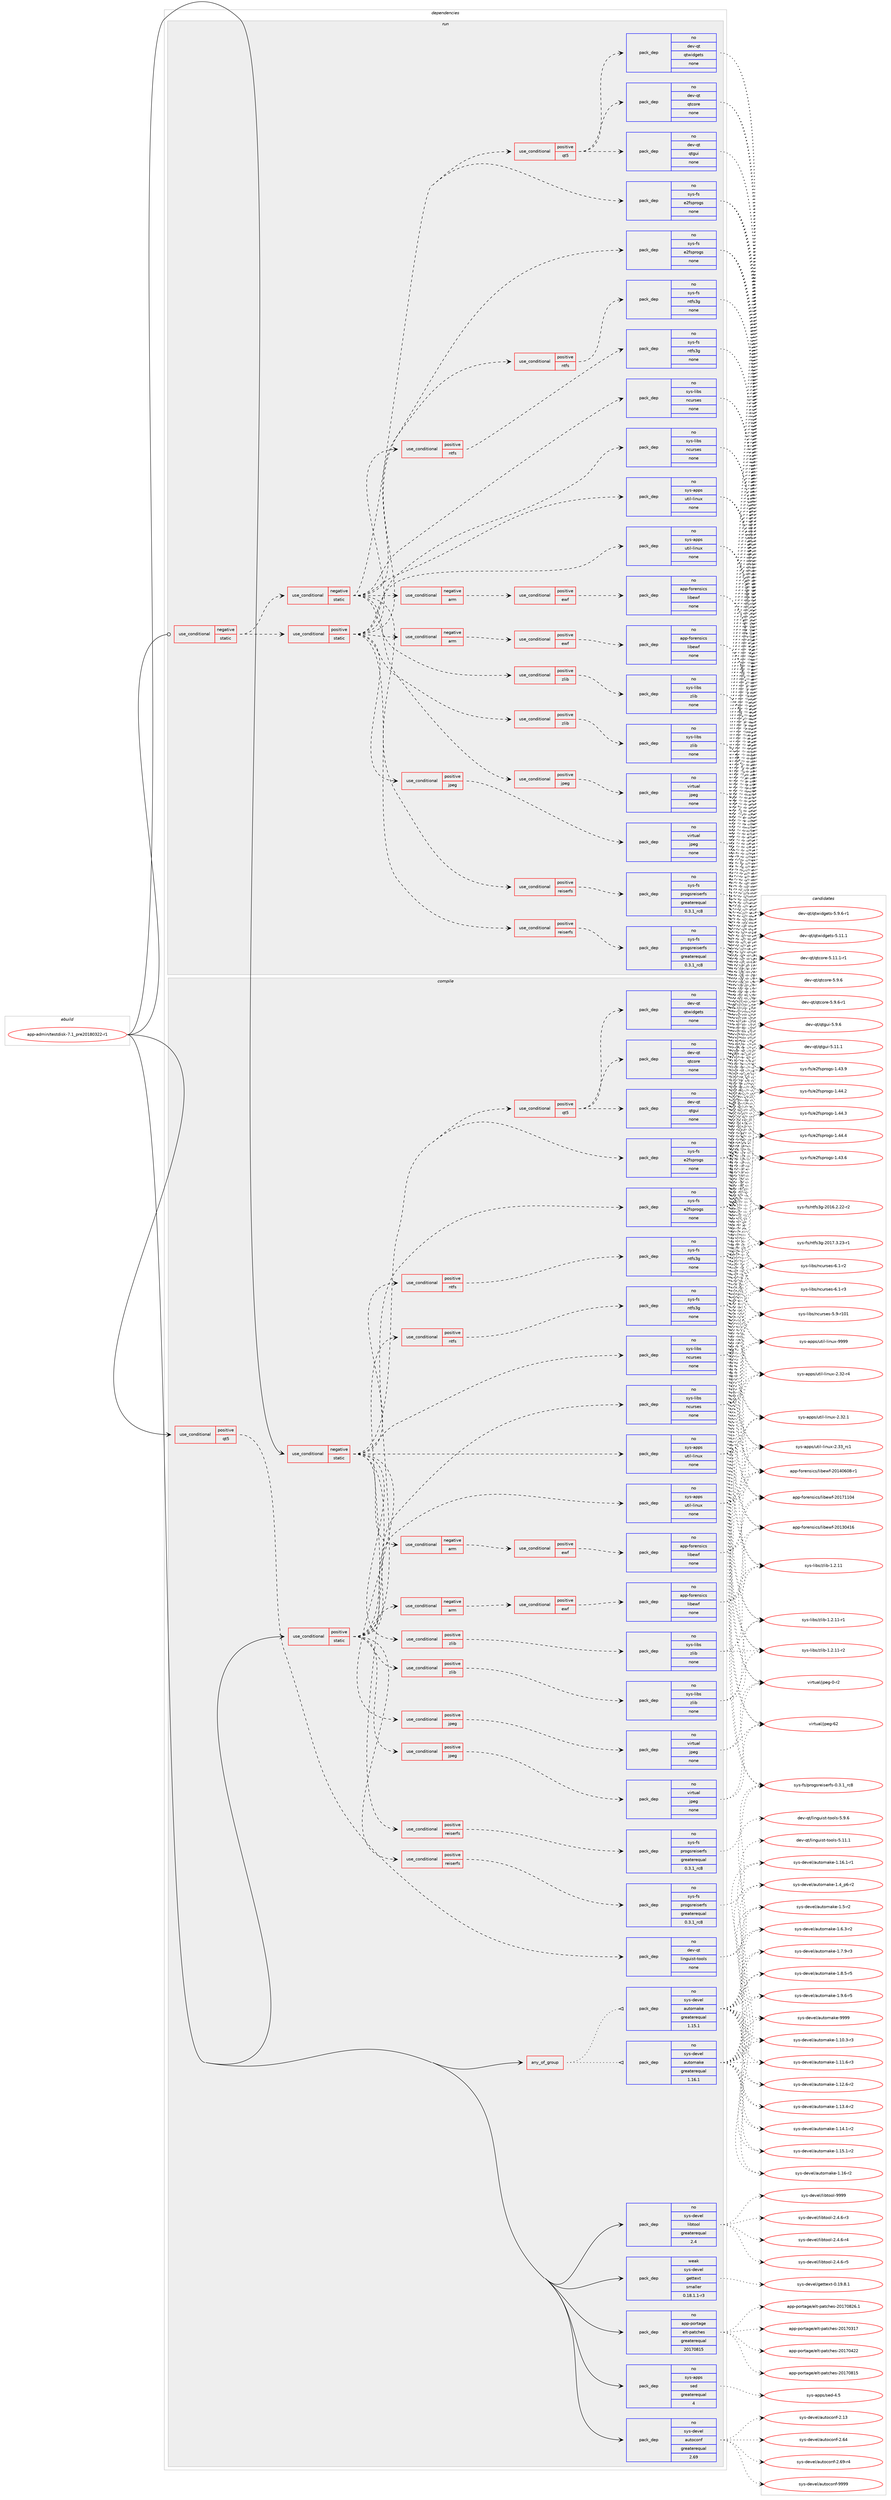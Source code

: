 digraph prolog {

# *************
# Graph options
# *************

newrank=true;
concentrate=true;
compound=true;
graph [rankdir=LR,fontname=Helvetica,fontsize=10,ranksep=1.5];#, ranksep=2.5, nodesep=0.2];
edge  [arrowhead=vee];
node  [fontname=Helvetica,fontsize=10];

# **********
# The ebuild
# **********

subgraph cluster_leftcol {
color=gray;
rank=same;
label=<<i>ebuild</i>>;
id [label="app-admin/testdisk-7.1_pre20180322-r1", color=red, width=4, href="../app-admin/testdisk-7.1_pre20180322-r1.svg"];
}

# ****************
# The dependencies
# ****************

subgraph cluster_midcol {
color=gray;
label=<<i>dependencies</i>>;
subgraph cluster_compile {
fillcolor="#eeeeee";
style=filled;
label=<<i>compile</i>>;
subgraph any106 {
dependency6354 [label=<<TABLE BORDER="0" CELLBORDER="1" CELLSPACING="0" CELLPADDING="4"><TR><TD CELLPADDING="10">any_of_group</TD></TR></TABLE>>, shape=none, color=red];subgraph pack4643 {
dependency6355 [label=<<TABLE BORDER="0" CELLBORDER="1" CELLSPACING="0" CELLPADDING="4" WIDTH="220"><TR><TD ROWSPAN="6" CELLPADDING="30">pack_dep</TD></TR><TR><TD WIDTH="110">no</TD></TR><TR><TD>sys-devel</TD></TR><TR><TD>automake</TD></TR><TR><TD>greaterequal</TD></TR><TR><TD>1.16.1</TD></TR></TABLE>>, shape=none, color=blue];
}
dependency6354:e -> dependency6355:w [weight=20,style="dotted",arrowhead="oinv"];
subgraph pack4644 {
dependency6356 [label=<<TABLE BORDER="0" CELLBORDER="1" CELLSPACING="0" CELLPADDING="4" WIDTH="220"><TR><TD ROWSPAN="6" CELLPADDING="30">pack_dep</TD></TR><TR><TD WIDTH="110">no</TD></TR><TR><TD>sys-devel</TD></TR><TR><TD>automake</TD></TR><TR><TD>greaterequal</TD></TR><TR><TD>1.15.1</TD></TR></TABLE>>, shape=none, color=blue];
}
dependency6354:e -> dependency6356:w [weight=20,style="dotted",arrowhead="oinv"];
}
id:e -> dependency6354:w [weight=20,style="solid",arrowhead="vee"];
subgraph cond1599 {
dependency6357 [label=<<TABLE BORDER="0" CELLBORDER="1" CELLSPACING="0" CELLPADDING="4"><TR><TD ROWSPAN="3" CELLPADDING="10">use_conditional</TD></TR><TR><TD>negative</TD></TR><TR><TD>static</TD></TR></TABLE>>, shape=none, color=red];
subgraph pack4645 {
dependency6358 [label=<<TABLE BORDER="0" CELLBORDER="1" CELLSPACING="0" CELLPADDING="4" WIDTH="220"><TR><TD ROWSPAN="6" CELLPADDING="30">pack_dep</TD></TR><TR><TD WIDTH="110">no</TD></TR><TR><TD>sys-apps</TD></TR><TR><TD>util-linux</TD></TR><TR><TD>none</TD></TR><TR><TD></TD></TR></TABLE>>, shape=none, color=blue];
}
dependency6357:e -> dependency6358:w [weight=20,style="dashed",arrowhead="vee"];
subgraph pack4646 {
dependency6359 [label=<<TABLE BORDER="0" CELLBORDER="1" CELLSPACING="0" CELLPADDING="4" WIDTH="220"><TR><TD ROWSPAN="6" CELLPADDING="30">pack_dep</TD></TR><TR><TD WIDTH="110">no</TD></TR><TR><TD>sys-fs</TD></TR><TR><TD>e2fsprogs</TD></TR><TR><TD>none</TD></TR><TR><TD></TD></TR></TABLE>>, shape=none, color=blue];
}
dependency6357:e -> dependency6359:w [weight=20,style="dashed",arrowhead="vee"];
subgraph pack4647 {
dependency6360 [label=<<TABLE BORDER="0" CELLBORDER="1" CELLSPACING="0" CELLPADDING="4" WIDTH="220"><TR><TD ROWSPAN="6" CELLPADDING="30">pack_dep</TD></TR><TR><TD WIDTH="110">no</TD></TR><TR><TD>sys-libs</TD></TR><TR><TD>ncurses</TD></TR><TR><TD>none</TD></TR><TR><TD></TD></TR></TABLE>>, shape=none, color=blue];
}
dependency6357:e -> dependency6360:w [weight=20,style="dashed",arrowhead="vee"];
subgraph cond1600 {
dependency6361 [label=<<TABLE BORDER="0" CELLBORDER="1" CELLSPACING="0" CELLPADDING="4"><TR><TD ROWSPAN="3" CELLPADDING="10">use_conditional</TD></TR><TR><TD>positive</TD></TR><TR><TD>jpeg</TD></TR></TABLE>>, shape=none, color=red];
subgraph pack4648 {
dependency6362 [label=<<TABLE BORDER="0" CELLBORDER="1" CELLSPACING="0" CELLPADDING="4" WIDTH="220"><TR><TD ROWSPAN="6" CELLPADDING="30">pack_dep</TD></TR><TR><TD WIDTH="110">no</TD></TR><TR><TD>virtual</TD></TR><TR><TD>jpeg</TD></TR><TR><TD>none</TD></TR><TR><TD></TD></TR></TABLE>>, shape=none, color=blue];
}
dependency6361:e -> dependency6362:w [weight=20,style="dashed",arrowhead="vee"];
}
dependency6357:e -> dependency6361:w [weight=20,style="dashed",arrowhead="vee"];
subgraph cond1601 {
dependency6363 [label=<<TABLE BORDER="0" CELLBORDER="1" CELLSPACING="0" CELLPADDING="4"><TR><TD ROWSPAN="3" CELLPADDING="10">use_conditional</TD></TR><TR><TD>positive</TD></TR><TR><TD>ntfs</TD></TR></TABLE>>, shape=none, color=red];
subgraph pack4649 {
dependency6364 [label=<<TABLE BORDER="0" CELLBORDER="1" CELLSPACING="0" CELLPADDING="4" WIDTH="220"><TR><TD ROWSPAN="6" CELLPADDING="30">pack_dep</TD></TR><TR><TD WIDTH="110">no</TD></TR><TR><TD>sys-fs</TD></TR><TR><TD>ntfs3g</TD></TR><TR><TD>none</TD></TR><TR><TD></TD></TR></TABLE>>, shape=none, color=blue];
}
dependency6363:e -> dependency6364:w [weight=20,style="dashed",arrowhead="vee"];
}
dependency6357:e -> dependency6363:w [weight=20,style="dashed",arrowhead="vee"];
subgraph cond1602 {
dependency6365 [label=<<TABLE BORDER="0" CELLBORDER="1" CELLSPACING="0" CELLPADDING="4"><TR><TD ROWSPAN="3" CELLPADDING="10">use_conditional</TD></TR><TR><TD>positive</TD></TR><TR><TD>qt5</TD></TR></TABLE>>, shape=none, color=red];
subgraph pack4650 {
dependency6366 [label=<<TABLE BORDER="0" CELLBORDER="1" CELLSPACING="0" CELLPADDING="4" WIDTH="220"><TR><TD ROWSPAN="6" CELLPADDING="30">pack_dep</TD></TR><TR><TD WIDTH="110">no</TD></TR><TR><TD>dev-qt</TD></TR><TR><TD>qtcore</TD></TR><TR><TD>none</TD></TR><TR><TD></TD></TR></TABLE>>, shape=none, color=blue];
}
dependency6365:e -> dependency6366:w [weight=20,style="dashed",arrowhead="vee"];
subgraph pack4651 {
dependency6367 [label=<<TABLE BORDER="0" CELLBORDER="1" CELLSPACING="0" CELLPADDING="4" WIDTH="220"><TR><TD ROWSPAN="6" CELLPADDING="30">pack_dep</TD></TR><TR><TD WIDTH="110">no</TD></TR><TR><TD>dev-qt</TD></TR><TR><TD>qtgui</TD></TR><TR><TD>none</TD></TR><TR><TD></TD></TR></TABLE>>, shape=none, color=blue];
}
dependency6365:e -> dependency6367:w [weight=20,style="dashed",arrowhead="vee"];
subgraph pack4652 {
dependency6368 [label=<<TABLE BORDER="0" CELLBORDER="1" CELLSPACING="0" CELLPADDING="4" WIDTH="220"><TR><TD ROWSPAN="6" CELLPADDING="30">pack_dep</TD></TR><TR><TD WIDTH="110">no</TD></TR><TR><TD>dev-qt</TD></TR><TR><TD>qtwidgets</TD></TR><TR><TD>none</TD></TR><TR><TD></TD></TR></TABLE>>, shape=none, color=blue];
}
dependency6365:e -> dependency6368:w [weight=20,style="dashed",arrowhead="vee"];
}
dependency6357:e -> dependency6365:w [weight=20,style="dashed",arrowhead="vee"];
subgraph cond1603 {
dependency6369 [label=<<TABLE BORDER="0" CELLBORDER="1" CELLSPACING="0" CELLPADDING="4"><TR><TD ROWSPAN="3" CELLPADDING="10">use_conditional</TD></TR><TR><TD>positive</TD></TR><TR><TD>reiserfs</TD></TR></TABLE>>, shape=none, color=red];
subgraph pack4653 {
dependency6370 [label=<<TABLE BORDER="0" CELLBORDER="1" CELLSPACING="0" CELLPADDING="4" WIDTH="220"><TR><TD ROWSPAN="6" CELLPADDING="30">pack_dep</TD></TR><TR><TD WIDTH="110">no</TD></TR><TR><TD>sys-fs</TD></TR><TR><TD>progsreiserfs</TD></TR><TR><TD>greaterequal</TD></TR><TR><TD>0.3.1_rc8</TD></TR></TABLE>>, shape=none, color=blue];
}
dependency6369:e -> dependency6370:w [weight=20,style="dashed",arrowhead="vee"];
}
dependency6357:e -> dependency6369:w [weight=20,style="dashed",arrowhead="vee"];
subgraph cond1604 {
dependency6371 [label=<<TABLE BORDER="0" CELLBORDER="1" CELLSPACING="0" CELLPADDING="4"><TR><TD ROWSPAN="3" CELLPADDING="10">use_conditional</TD></TR><TR><TD>positive</TD></TR><TR><TD>zlib</TD></TR></TABLE>>, shape=none, color=red];
subgraph pack4654 {
dependency6372 [label=<<TABLE BORDER="0" CELLBORDER="1" CELLSPACING="0" CELLPADDING="4" WIDTH="220"><TR><TD ROWSPAN="6" CELLPADDING="30">pack_dep</TD></TR><TR><TD WIDTH="110">no</TD></TR><TR><TD>sys-libs</TD></TR><TR><TD>zlib</TD></TR><TR><TD>none</TD></TR><TR><TD></TD></TR></TABLE>>, shape=none, color=blue];
}
dependency6371:e -> dependency6372:w [weight=20,style="dashed",arrowhead="vee"];
}
dependency6357:e -> dependency6371:w [weight=20,style="dashed",arrowhead="vee"];
subgraph cond1605 {
dependency6373 [label=<<TABLE BORDER="0" CELLBORDER="1" CELLSPACING="0" CELLPADDING="4"><TR><TD ROWSPAN="3" CELLPADDING="10">use_conditional</TD></TR><TR><TD>negative</TD></TR><TR><TD>arm</TD></TR></TABLE>>, shape=none, color=red];
subgraph cond1606 {
dependency6374 [label=<<TABLE BORDER="0" CELLBORDER="1" CELLSPACING="0" CELLPADDING="4"><TR><TD ROWSPAN="3" CELLPADDING="10">use_conditional</TD></TR><TR><TD>positive</TD></TR><TR><TD>ewf</TD></TR></TABLE>>, shape=none, color=red];
subgraph pack4655 {
dependency6375 [label=<<TABLE BORDER="0" CELLBORDER="1" CELLSPACING="0" CELLPADDING="4" WIDTH="220"><TR><TD ROWSPAN="6" CELLPADDING="30">pack_dep</TD></TR><TR><TD WIDTH="110">no</TD></TR><TR><TD>app-forensics</TD></TR><TR><TD>libewf</TD></TR><TR><TD>none</TD></TR><TR><TD></TD></TR></TABLE>>, shape=none, color=blue];
}
dependency6374:e -> dependency6375:w [weight=20,style="dashed",arrowhead="vee"];
}
dependency6373:e -> dependency6374:w [weight=20,style="dashed",arrowhead="vee"];
}
dependency6357:e -> dependency6373:w [weight=20,style="dashed",arrowhead="vee"];
}
id:e -> dependency6357:w [weight=20,style="solid",arrowhead="vee"];
subgraph cond1607 {
dependency6376 [label=<<TABLE BORDER="0" CELLBORDER="1" CELLSPACING="0" CELLPADDING="4"><TR><TD ROWSPAN="3" CELLPADDING="10">use_conditional</TD></TR><TR><TD>positive</TD></TR><TR><TD>qt5</TD></TR></TABLE>>, shape=none, color=red];
subgraph pack4656 {
dependency6377 [label=<<TABLE BORDER="0" CELLBORDER="1" CELLSPACING="0" CELLPADDING="4" WIDTH="220"><TR><TD ROWSPAN="6" CELLPADDING="30">pack_dep</TD></TR><TR><TD WIDTH="110">no</TD></TR><TR><TD>dev-qt</TD></TR><TR><TD>linguist-tools</TD></TR><TR><TD>none</TD></TR><TR><TD></TD></TR></TABLE>>, shape=none, color=blue];
}
dependency6376:e -> dependency6377:w [weight=20,style="dashed",arrowhead="vee"];
}
id:e -> dependency6376:w [weight=20,style="solid",arrowhead="vee"];
subgraph cond1608 {
dependency6378 [label=<<TABLE BORDER="0" CELLBORDER="1" CELLSPACING="0" CELLPADDING="4"><TR><TD ROWSPAN="3" CELLPADDING="10">use_conditional</TD></TR><TR><TD>positive</TD></TR><TR><TD>static</TD></TR></TABLE>>, shape=none, color=red];
subgraph pack4657 {
dependency6379 [label=<<TABLE BORDER="0" CELLBORDER="1" CELLSPACING="0" CELLPADDING="4" WIDTH="220"><TR><TD ROWSPAN="6" CELLPADDING="30">pack_dep</TD></TR><TR><TD WIDTH="110">no</TD></TR><TR><TD>sys-apps</TD></TR><TR><TD>util-linux</TD></TR><TR><TD>none</TD></TR><TR><TD></TD></TR></TABLE>>, shape=none, color=blue];
}
dependency6378:e -> dependency6379:w [weight=20,style="dashed",arrowhead="vee"];
subgraph pack4658 {
dependency6380 [label=<<TABLE BORDER="0" CELLBORDER="1" CELLSPACING="0" CELLPADDING="4" WIDTH="220"><TR><TD ROWSPAN="6" CELLPADDING="30">pack_dep</TD></TR><TR><TD WIDTH="110">no</TD></TR><TR><TD>sys-fs</TD></TR><TR><TD>e2fsprogs</TD></TR><TR><TD>none</TD></TR><TR><TD></TD></TR></TABLE>>, shape=none, color=blue];
}
dependency6378:e -> dependency6380:w [weight=20,style="dashed",arrowhead="vee"];
subgraph pack4659 {
dependency6381 [label=<<TABLE BORDER="0" CELLBORDER="1" CELLSPACING="0" CELLPADDING="4" WIDTH="220"><TR><TD ROWSPAN="6" CELLPADDING="30">pack_dep</TD></TR><TR><TD WIDTH="110">no</TD></TR><TR><TD>sys-libs</TD></TR><TR><TD>ncurses</TD></TR><TR><TD>none</TD></TR><TR><TD></TD></TR></TABLE>>, shape=none, color=blue];
}
dependency6378:e -> dependency6381:w [weight=20,style="dashed",arrowhead="vee"];
subgraph cond1609 {
dependency6382 [label=<<TABLE BORDER="0" CELLBORDER="1" CELLSPACING="0" CELLPADDING="4"><TR><TD ROWSPAN="3" CELLPADDING="10">use_conditional</TD></TR><TR><TD>positive</TD></TR><TR><TD>jpeg</TD></TR></TABLE>>, shape=none, color=red];
subgraph pack4660 {
dependency6383 [label=<<TABLE BORDER="0" CELLBORDER="1" CELLSPACING="0" CELLPADDING="4" WIDTH="220"><TR><TD ROWSPAN="6" CELLPADDING="30">pack_dep</TD></TR><TR><TD WIDTH="110">no</TD></TR><TR><TD>virtual</TD></TR><TR><TD>jpeg</TD></TR><TR><TD>none</TD></TR><TR><TD></TD></TR></TABLE>>, shape=none, color=blue];
}
dependency6382:e -> dependency6383:w [weight=20,style="dashed",arrowhead="vee"];
}
dependency6378:e -> dependency6382:w [weight=20,style="dashed",arrowhead="vee"];
subgraph cond1610 {
dependency6384 [label=<<TABLE BORDER="0" CELLBORDER="1" CELLSPACING="0" CELLPADDING="4"><TR><TD ROWSPAN="3" CELLPADDING="10">use_conditional</TD></TR><TR><TD>positive</TD></TR><TR><TD>ntfs</TD></TR></TABLE>>, shape=none, color=red];
subgraph pack4661 {
dependency6385 [label=<<TABLE BORDER="0" CELLBORDER="1" CELLSPACING="0" CELLPADDING="4" WIDTH="220"><TR><TD ROWSPAN="6" CELLPADDING="30">pack_dep</TD></TR><TR><TD WIDTH="110">no</TD></TR><TR><TD>sys-fs</TD></TR><TR><TD>ntfs3g</TD></TR><TR><TD>none</TD></TR><TR><TD></TD></TR></TABLE>>, shape=none, color=blue];
}
dependency6384:e -> dependency6385:w [weight=20,style="dashed",arrowhead="vee"];
}
dependency6378:e -> dependency6384:w [weight=20,style="dashed",arrowhead="vee"];
subgraph cond1611 {
dependency6386 [label=<<TABLE BORDER="0" CELLBORDER="1" CELLSPACING="0" CELLPADDING="4"><TR><TD ROWSPAN="3" CELLPADDING="10">use_conditional</TD></TR><TR><TD>positive</TD></TR><TR><TD>reiserfs</TD></TR></TABLE>>, shape=none, color=red];
subgraph pack4662 {
dependency6387 [label=<<TABLE BORDER="0" CELLBORDER="1" CELLSPACING="0" CELLPADDING="4" WIDTH="220"><TR><TD ROWSPAN="6" CELLPADDING="30">pack_dep</TD></TR><TR><TD WIDTH="110">no</TD></TR><TR><TD>sys-fs</TD></TR><TR><TD>progsreiserfs</TD></TR><TR><TD>greaterequal</TD></TR><TR><TD>0.3.1_rc8</TD></TR></TABLE>>, shape=none, color=blue];
}
dependency6386:e -> dependency6387:w [weight=20,style="dashed",arrowhead="vee"];
}
dependency6378:e -> dependency6386:w [weight=20,style="dashed",arrowhead="vee"];
subgraph cond1612 {
dependency6388 [label=<<TABLE BORDER="0" CELLBORDER="1" CELLSPACING="0" CELLPADDING="4"><TR><TD ROWSPAN="3" CELLPADDING="10">use_conditional</TD></TR><TR><TD>positive</TD></TR><TR><TD>zlib</TD></TR></TABLE>>, shape=none, color=red];
subgraph pack4663 {
dependency6389 [label=<<TABLE BORDER="0" CELLBORDER="1" CELLSPACING="0" CELLPADDING="4" WIDTH="220"><TR><TD ROWSPAN="6" CELLPADDING="30">pack_dep</TD></TR><TR><TD WIDTH="110">no</TD></TR><TR><TD>sys-libs</TD></TR><TR><TD>zlib</TD></TR><TR><TD>none</TD></TR><TR><TD></TD></TR></TABLE>>, shape=none, color=blue];
}
dependency6388:e -> dependency6389:w [weight=20,style="dashed",arrowhead="vee"];
}
dependency6378:e -> dependency6388:w [weight=20,style="dashed",arrowhead="vee"];
subgraph cond1613 {
dependency6390 [label=<<TABLE BORDER="0" CELLBORDER="1" CELLSPACING="0" CELLPADDING="4"><TR><TD ROWSPAN="3" CELLPADDING="10">use_conditional</TD></TR><TR><TD>negative</TD></TR><TR><TD>arm</TD></TR></TABLE>>, shape=none, color=red];
subgraph cond1614 {
dependency6391 [label=<<TABLE BORDER="0" CELLBORDER="1" CELLSPACING="0" CELLPADDING="4"><TR><TD ROWSPAN="3" CELLPADDING="10">use_conditional</TD></TR><TR><TD>positive</TD></TR><TR><TD>ewf</TD></TR></TABLE>>, shape=none, color=red];
subgraph pack4664 {
dependency6392 [label=<<TABLE BORDER="0" CELLBORDER="1" CELLSPACING="0" CELLPADDING="4" WIDTH="220"><TR><TD ROWSPAN="6" CELLPADDING="30">pack_dep</TD></TR><TR><TD WIDTH="110">no</TD></TR><TR><TD>app-forensics</TD></TR><TR><TD>libewf</TD></TR><TR><TD>none</TD></TR><TR><TD></TD></TR></TABLE>>, shape=none, color=blue];
}
dependency6391:e -> dependency6392:w [weight=20,style="dashed",arrowhead="vee"];
}
dependency6390:e -> dependency6391:w [weight=20,style="dashed",arrowhead="vee"];
}
dependency6378:e -> dependency6390:w [weight=20,style="dashed",arrowhead="vee"];
}
id:e -> dependency6378:w [weight=20,style="solid",arrowhead="vee"];
subgraph pack4665 {
dependency6393 [label=<<TABLE BORDER="0" CELLBORDER="1" CELLSPACING="0" CELLPADDING="4" WIDTH="220"><TR><TD ROWSPAN="6" CELLPADDING="30">pack_dep</TD></TR><TR><TD WIDTH="110">no</TD></TR><TR><TD>app-portage</TD></TR><TR><TD>elt-patches</TD></TR><TR><TD>greaterequal</TD></TR><TR><TD>20170815</TD></TR></TABLE>>, shape=none, color=blue];
}
id:e -> dependency6393:w [weight=20,style="solid",arrowhead="vee"];
subgraph pack4666 {
dependency6394 [label=<<TABLE BORDER="0" CELLBORDER="1" CELLSPACING="0" CELLPADDING="4" WIDTH="220"><TR><TD ROWSPAN="6" CELLPADDING="30">pack_dep</TD></TR><TR><TD WIDTH="110">no</TD></TR><TR><TD>sys-apps</TD></TR><TR><TD>sed</TD></TR><TR><TD>greaterequal</TD></TR><TR><TD>4</TD></TR></TABLE>>, shape=none, color=blue];
}
id:e -> dependency6394:w [weight=20,style="solid",arrowhead="vee"];
subgraph pack4667 {
dependency6395 [label=<<TABLE BORDER="0" CELLBORDER="1" CELLSPACING="0" CELLPADDING="4" WIDTH="220"><TR><TD ROWSPAN="6" CELLPADDING="30">pack_dep</TD></TR><TR><TD WIDTH="110">no</TD></TR><TR><TD>sys-devel</TD></TR><TR><TD>autoconf</TD></TR><TR><TD>greaterequal</TD></TR><TR><TD>2.69</TD></TR></TABLE>>, shape=none, color=blue];
}
id:e -> dependency6395:w [weight=20,style="solid",arrowhead="vee"];
subgraph pack4668 {
dependency6396 [label=<<TABLE BORDER="0" CELLBORDER="1" CELLSPACING="0" CELLPADDING="4" WIDTH="220"><TR><TD ROWSPAN="6" CELLPADDING="30">pack_dep</TD></TR><TR><TD WIDTH="110">no</TD></TR><TR><TD>sys-devel</TD></TR><TR><TD>libtool</TD></TR><TR><TD>greaterequal</TD></TR><TR><TD>2.4</TD></TR></TABLE>>, shape=none, color=blue];
}
id:e -> dependency6396:w [weight=20,style="solid",arrowhead="vee"];
subgraph pack4669 {
dependency6397 [label=<<TABLE BORDER="0" CELLBORDER="1" CELLSPACING="0" CELLPADDING="4" WIDTH="220"><TR><TD ROWSPAN="6" CELLPADDING="30">pack_dep</TD></TR><TR><TD WIDTH="110">weak</TD></TR><TR><TD>sys-devel</TD></TR><TR><TD>gettext</TD></TR><TR><TD>smaller</TD></TR><TR><TD>0.18.1.1-r3</TD></TR></TABLE>>, shape=none, color=blue];
}
id:e -> dependency6397:w [weight=20,style="solid",arrowhead="vee"];
}
subgraph cluster_compileandrun {
fillcolor="#eeeeee";
style=filled;
label=<<i>compile and run</i>>;
}
subgraph cluster_run {
fillcolor="#eeeeee";
style=filled;
label=<<i>run</i>>;
subgraph cond1615 {
dependency6398 [label=<<TABLE BORDER="0" CELLBORDER="1" CELLSPACING="0" CELLPADDING="4"><TR><TD ROWSPAN="3" CELLPADDING="10">use_conditional</TD></TR><TR><TD>negative</TD></TR><TR><TD>static</TD></TR></TABLE>>, shape=none, color=red];
subgraph cond1616 {
dependency6399 [label=<<TABLE BORDER="0" CELLBORDER="1" CELLSPACING="0" CELLPADDING="4"><TR><TD ROWSPAN="3" CELLPADDING="10">use_conditional</TD></TR><TR><TD>positive</TD></TR><TR><TD>static</TD></TR></TABLE>>, shape=none, color=red];
subgraph pack4670 {
dependency6400 [label=<<TABLE BORDER="0" CELLBORDER="1" CELLSPACING="0" CELLPADDING="4" WIDTH="220"><TR><TD ROWSPAN="6" CELLPADDING="30">pack_dep</TD></TR><TR><TD WIDTH="110">no</TD></TR><TR><TD>sys-apps</TD></TR><TR><TD>util-linux</TD></TR><TR><TD>none</TD></TR><TR><TD></TD></TR></TABLE>>, shape=none, color=blue];
}
dependency6399:e -> dependency6400:w [weight=20,style="dashed",arrowhead="vee"];
subgraph pack4671 {
dependency6401 [label=<<TABLE BORDER="0" CELLBORDER="1" CELLSPACING="0" CELLPADDING="4" WIDTH="220"><TR><TD ROWSPAN="6" CELLPADDING="30">pack_dep</TD></TR><TR><TD WIDTH="110">no</TD></TR><TR><TD>sys-fs</TD></TR><TR><TD>e2fsprogs</TD></TR><TR><TD>none</TD></TR><TR><TD></TD></TR></TABLE>>, shape=none, color=blue];
}
dependency6399:e -> dependency6401:w [weight=20,style="dashed",arrowhead="vee"];
subgraph pack4672 {
dependency6402 [label=<<TABLE BORDER="0" CELLBORDER="1" CELLSPACING="0" CELLPADDING="4" WIDTH="220"><TR><TD ROWSPAN="6" CELLPADDING="30">pack_dep</TD></TR><TR><TD WIDTH="110">no</TD></TR><TR><TD>sys-libs</TD></TR><TR><TD>ncurses</TD></TR><TR><TD>none</TD></TR><TR><TD></TD></TR></TABLE>>, shape=none, color=blue];
}
dependency6399:e -> dependency6402:w [weight=20,style="dashed",arrowhead="vee"];
subgraph cond1617 {
dependency6403 [label=<<TABLE BORDER="0" CELLBORDER="1" CELLSPACING="0" CELLPADDING="4"><TR><TD ROWSPAN="3" CELLPADDING="10">use_conditional</TD></TR><TR><TD>positive</TD></TR><TR><TD>jpeg</TD></TR></TABLE>>, shape=none, color=red];
subgraph pack4673 {
dependency6404 [label=<<TABLE BORDER="0" CELLBORDER="1" CELLSPACING="0" CELLPADDING="4" WIDTH="220"><TR><TD ROWSPAN="6" CELLPADDING="30">pack_dep</TD></TR><TR><TD WIDTH="110">no</TD></TR><TR><TD>virtual</TD></TR><TR><TD>jpeg</TD></TR><TR><TD>none</TD></TR><TR><TD></TD></TR></TABLE>>, shape=none, color=blue];
}
dependency6403:e -> dependency6404:w [weight=20,style="dashed",arrowhead="vee"];
}
dependency6399:e -> dependency6403:w [weight=20,style="dashed",arrowhead="vee"];
subgraph cond1618 {
dependency6405 [label=<<TABLE BORDER="0" CELLBORDER="1" CELLSPACING="0" CELLPADDING="4"><TR><TD ROWSPAN="3" CELLPADDING="10">use_conditional</TD></TR><TR><TD>positive</TD></TR><TR><TD>ntfs</TD></TR></TABLE>>, shape=none, color=red];
subgraph pack4674 {
dependency6406 [label=<<TABLE BORDER="0" CELLBORDER="1" CELLSPACING="0" CELLPADDING="4" WIDTH="220"><TR><TD ROWSPAN="6" CELLPADDING="30">pack_dep</TD></TR><TR><TD WIDTH="110">no</TD></TR><TR><TD>sys-fs</TD></TR><TR><TD>ntfs3g</TD></TR><TR><TD>none</TD></TR><TR><TD></TD></TR></TABLE>>, shape=none, color=blue];
}
dependency6405:e -> dependency6406:w [weight=20,style="dashed",arrowhead="vee"];
}
dependency6399:e -> dependency6405:w [weight=20,style="dashed",arrowhead="vee"];
subgraph cond1619 {
dependency6407 [label=<<TABLE BORDER="0" CELLBORDER="1" CELLSPACING="0" CELLPADDING="4"><TR><TD ROWSPAN="3" CELLPADDING="10">use_conditional</TD></TR><TR><TD>positive</TD></TR><TR><TD>reiserfs</TD></TR></TABLE>>, shape=none, color=red];
subgraph pack4675 {
dependency6408 [label=<<TABLE BORDER="0" CELLBORDER="1" CELLSPACING="0" CELLPADDING="4" WIDTH="220"><TR><TD ROWSPAN="6" CELLPADDING="30">pack_dep</TD></TR><TR><TD WIDTH="110">no</TD></TR><TR><TD>sys-fs</TD></TR><TR><TD>progsreiserfs</TD></TR><TR><TD>greaterequal</TD></TR><TR><TD>0.3.1_rc8</TD></TR></TABLE>>, shape=none, color=blue];
}
dependency6407:e -> dependency6408:w [weight=20,style="dashed",arrowhead="vee"];
}
dependency6399:e -> dependency6407:w [weight=20,style="dashed",arrowhead="vee"];
subgraph cond1620 {
dependency6409 [label=<<TABLE BORDER="0" CELLBORDER="1" CELLSPACING="0" CELLPADDING="4"><TR><TD ROWSPAN="3" CELLPADDING="10">use_conditional</TD></TR><TR><TD>positive</TD></TR><TR><TD>zlib</TD></TR></TABLE>>, shape=none, color=red];
subgraph pack4676 {
dependency6410 [label=<<TABLE BORDER="0" CELLBORDER="1" CELLSPACING="0" CELLPADDING="4" WIDTH="220"><TR><TD ROWSPAN="6" CELLPADDING="30">pack_dep</TD></TR><TR><TD WIDTH="110">no</TD></TR><TR><TD>sys-libs</TD></TR><TR><TD>zlib</TD></TR><TR><TD>none</TD></TR><TR><TD></TD></TR></TABLE>>, shape=none, color=blue];
}
dependency6409:e -> dependency6410:w [weight=20,style="dashed",arrowhead="vee"];
}
dependency6399:e -> dependency6409:w [weight=20,style="dashed",arrowhead="vee"];
subgraph cond1621 {
dependency6411 [label=<<TABLE BORDER="0" CELLBORDER="1" CELLSPACING="0" CELLPADDING="4"><TR><TD ROWSPAN="3" CELLPADDING="10">use_conditional</TD></TR><TR><TD>negative</TD></TR><TR><TD>arm</TD></TR></TABLE>>, shape=none, color=red];
subgraph cond1622 {
dependency6412 [label=<<TABLE BORDER="0" CELLBORDER="1" CELLSPACING="0" CELLPADDING="4"><TR><TD ROWSPAN="3" CELLPADDING="10">use_conditional</TD></TR><TR><TD>positive</TD></TR><TR><TD>ewf</TD></TR></TABLE>>, shape=none, color=red];
subgraph pack4677 {
dependency6413 [label=<<TABLE BORDER="0" CELLBORDER="1" CELLSPACING="0" CELLPADDING="4" WIDTH="220"><TR><TD ROWSPAN="6" CELLPADDING="30">pack_dep</TD></TR><TR><TD WIDTH="110">no</TD></TR><TR><TD>app-forensics</TD></TR><TR><TD>libewf</TD></TR><TR><TD>none</TD></TR><TR><TD></TD></TR></TABLE>>, shape=none, color=blue];
}
dependency6412:e -> dependency6413:w [weight=20,style="dashed",arrowhead="vee"];
}
dependency6411:e -> dependency6412:w [weight=20,style="dashed",arrowhead="vee"];
}
dependency6399:e -> dependency6411:w [weight=20,style="dashed",arrowhead="vee"];
}
dependency6398:e -> dependency6399:w [weight=20,style="dashed",arrowhead="vee"];
subgraph cond1623 {
dependency6414 [label=<<TABLE BORDER="0" CELLBORDER="1" CELLSPACING="0" CELLPADDING="4"><TR><TD ROWSPAN="3" CELLPADDING="10">use_conditional</TD></TR><TR><TD>negative</TD></TR><TR><TD>static</TD></TR></TABLE>>, shape=none, color=red];
subgraph pack4678 {
dependency6415 [label=<<TABLE BORDER="0" CELLBORDER="1" CELLSPACING="0" CELLPADDING="4" WIDTH="220"><TR><TD ROWSPAN="6" CELLPADDING="30">pack_dep</TD></TR><TR><TD WIDTH="110">no</TD></TR><TR><TD>sys-apps</TD></TR><TR><TD>util-linux</TD></TR><TR><TD>none</TD></TR><TR><TD></TD></TR></TABLE>>, shape=none, color=blue];
}
dependency6414:e -> dependency6415:w [weight=20,style="dashed",arrowhead="vee"];
subgraph pack4679 {
dependency6416 [label=<<TABLE BORDER="0" CELLBORDER="1" CELLSPACING="0" CELLPADDING="4" WIDTH="220"><TR><TD ROWSPAN="6" CELLPADDING="30">pack_dep</TD></TR><TR><TD WIDTH="110">no</TD></TR><TR><TD>sys-fs</TD></TR><TR><TD>e2fsprogs</TD></TR><TR><TD>none</TD></TR><TR><TD></TD></TR></TABLE>>, shape=none, color=blue];
}
dependency6414:e -> dependency6416:w [weight=20,style="dashed",arrowhead="vee"];
subgraph pack4680 {
dependency6417 [label=<<TABLE BORDER="0" CELLBORDER="1" CELLSPACING="0" CELLPADDING="4" WIDTH="220"><TR><TD ROWSPAN="6" CELLPADDING="30">pack_dep</TD></TR><TR><TD WIDTH="110">no</TD></TR><TR><TD>sys-libs</TD></TR><TR><TD>ncurses</TD></TR><TR><TD>none</TD></TR><TR><TD></TD></TR></TABLE>>, shape=none, color=blue];
}
dependency6414:e -> dependency6417:w [weight=20,style="dashed",arrowhead="vee"];
subgraph cond1624 {
dependency6418 [label=<<TABLE BORDER="0" CELLBORDER="1" CELLSPACING="0" CELLPADDING="4"><TR><TD ROWSPAN="3" CELLPADDING="10">use_conditional</TD></TR><TR><TD>positive</TD></TR><TR><TD>jpeg</TD></TR></TABLE>>, shape=none, color=red];
subgraph pack4681 {
dependency6419 [label=<<TABLE BORDER="0" CELLBORDER="1" CELLSPACING="0" CELLPADDING="4" WIDTH="220"><TR><TD ROWSPAN="6" CELLPADDING="30">pack_dep</TD></TR><TR><TD WIDTH="110">no</TD></TR><TR><TD>virtual</TD></TR><TR><TD>jpeg</TD></TR><TR><TD>none</TD></TR><TR><TD></TD></TR></TABLE>>, shape=none, color=blue];
}
dependency6418:e -> dependency6419:w [weight=20,style="dashed",arrowhead="vee"];
}
dependency6414:e -> dependency6418:w [weight=20,style="dashed",arrowhead="vee"];
subgraph cond1625 {
dependency6420 [label=<<TABLE BORDER="0" CELLBORDER="1" CELLSPACING="0" CELLPADDING="4"><TR><TD ROWSPAN="3" CELLPADDING="10">use_conditional</TD></TR><TR><TD>positive</TD></TR><TR><TD>ntfs</TD></TR></TABLE>>, shape=none, color=red];
subgraph pack4682 {
dependency6421 [label=<<TABLE BORDER="0" CELLBORDER="1" CELLSPACING="0" CELLPADDING="4" WIDTH="220"><TR><TD ROWSPAN="6" CELLPADDING="30">pack_dep</TD></TR><TR><TD WIDTH="110">no</TD></TR><TR><TD>sys-fs</TD></TR><TR><TD>ntfs3g</TD></TR><TR><TD>none</TD></TR><TR><TD></TD></TR></TABLE>>, shape=none, color=blue];
}
dependency6420:e -> dependency6421:w [weight=20,style="dashed",arrowhead="vee"];
}
dependency6414:e -> dependency6420:w [weight=20,style="dashed",arrowhead="vee"];
subgraph cond1626 {
dependency6422 [label=<<TABLE BORDER="0" CELLBORDER="1" CELLSPACING="0" CELLPADDING="4"><TR><TD ROWSPAN="3" CELLPADDING="10">use_conditional</TD></TR><TR><TD>positive</TD></TR><TR><TD>qt5</TD></TR></TABLE>>, shape=none, color=red];
subgraph pack4683 {
dependency6423 [label=<<TABLE BORDER="0" CELLBORDER="1" CELLSPACING="0" CELLPADDING="4" WIDTH="220"><TR><TD ROWSPAN="6" CELLPADDING="30">pack_dep</TD></TR><TR><TD WIDTH="110">no</TD></TR><TR><TD>dev-qt</TD></TR><TR><TD>qtcore</TD></TR><TR><TD>none</TD></TR><TR><TD></TD></TR></TABLE>>, shape=none, color=blue];
}
dependency6422:e -> dependency6423:w [weight=20,style="dashed",arrowhead="vee"];
subgraph pack4684 {
dependency6424 [label=<<TABLE BORDER="0" CELLBORDER="1" CELLSPACING="0" CELLPADDING="4" WIDTH="220"><TR><TD ROWSPAN="6" CELLPADDING="30">pack_dep</TD></TR><TR><TD WIDTH="110">no</TD></TR><TR><TD>dev-qt</TD></TR><TR><TD>qtgui</TD></TR><TR><TD>none</TD></TR><TR><TD></TD></TR></TABLE>>, shape=none, color=blue];
}
dependency6422:e -> dependency6424:w [weight=20,style="dashed",arrowhead="vee"];
subgraph pack4685 {
dependency6425 [label=<<TABLE BORDER="0" CELLBORDER="1" CELLSPACING="0" CELLPADDING="4" WIDTH="220"><TR><TD ROWSPAN="6" CELLPADDING="30">pack_dep</TD></TR><TR><TD WIDTH="110">no</TD></TR><TR><TD>dev-qt</TD></TR><TR><TD>qtwidgets</TD></TR><TR><TD>none</TD></TR><TR><TD></TD></TR></TABLE>>, shape=none, color=blue];
}
dependency6422:e -> dependency6425:w [weight=20,style="dashed",arrowhead="vee"];
}
dependency6414:e -> dependency6422:w [weight=20,style="dashed",arrowhead="vee"];
subgraph cond1627 {
dependency6426 [label=<<TABLE BORDER="0" CELLBORDER="1" CELLSPACING="0" CELLPADDING="4"><TR><TD ROWSPAN="3" CELLPADDING="10">use_conditional</TD></TR><TR><TD>positive</TD></TR><TR><TD>reiserfs</TD></TR></TABLE>>, shape=none, color=red];
subgraph pack4686 {
dependency6427 [label=<<TABLE BORDER="0" CELLBORDER="1" CELLSPACING="0" CELLPADDING="4" WIDTH="220"><TR><TD ROWSPAN="6" CELLPADDING="30">pack_dep</TD></TR><TR><TD WIDTH="110">no</TD></TR><TR><TD>sys-fs</TD></TR><TR><TD>progsreiserfs</TD></TR><TR><TD>greaterequal</TD></TR><TR><TD>0.3.1_rc8</TD></TR></TABLE>>, shape=none, color=blue];
}
dependency6426:e -> dependency6427:w [weight=20,style="dashed",arrowhead="vee"];
}
dependency6414:e -> dependency6426:w [weight=20,style="dashed",arrowhead="vee"];
subgraph cond1628 {
dependency6428 [label=<<TABLE BORDER="0" CELLBORDER="1" CELLSPACING="0" CELLPADDING="4"><TR><TD ROWSPAN="3" CELLPADDING="10">use_conditional</TD></TR><TR><TD>positive</TD></TR><TR><TD>zlib</TD></TR></TABLE>>, shape=none, color=red];
subgraph pack4687 {
dependency6429 [label=<<TABLE BORDER="0" CELLBORDER="1" CELLSPACING="0" CELLPADDING="4" WIDTH="220"><TR><TD ROWSPAN="6" CELLPADDING="30">pack_dep</TD></TR><TR><TD WIDTH="110">no</TD></TR><TR><TD>sys-libs</TD></TR><TR><TD>zlib</TD></TR><TR><TD>none</TD></TR><TR><TD></TD></TR></TABLE>>, shape=none, color=blue];
}
dependency6428:e -> dependency6429:w [weight=20,style="dashed",arrowhead="vee"];
}
dependency6414:e -> dependency6428:w [weight=20,style="dashed",arrowhead="vee"];
subgraph cond1629 {
dependency6430 [label=<<TABLE BORDER="0" CELLBORDER="1" CELLSPACING="0" CELLPADDING="4"><TR><TD ROWSPAN="3" CELLPADDING="10">use_conditional</TD></TR><TR><TD>negative</TD></TR><TR><TD>arm</TD></TR></TABLE>>, shape=none, color=red];
subgraph cond1630 {
dependency6431 [label=<<TABLE BORDER="0" CELLBORDER="1" CELLSPACING="0" CELLPADDING="4"><TR><TD ROWSPAN="3" CELLPADDING="10">use_conditional</TD></TR><TR><TD>positive</TD></TR><TR><TD>ewf</TD></TR></TABLE>>, shape=none, color=red];
subgraph pack4688 {
dependency6432 [label=<<TABLE BORDER="0" CELLBORDER="1" CELLSPACING="0" CELLPADDING="4" WIDTH="220"><TR><TD ROWSPAN="6" CELLPADDING="30">pack_dep</TD></TR><TR><TD WIDTH="110">no</TD></TR><TR><TD>app-forensics</TD></TR><TR><TD>libewf</TD></TR><TR><TD>none</TD></TR><TR><TD></TD></TR></TABLE>>, shape=none, color=blue];
}
dependency6431:e -> dependency6432:w [weight=20,style="dashed",arrowhead="vee"];
}
dependency6430:e -> dependency6431:w [weight=20,style="dashed",arrowhead="vee"];
}
dependency6414:e -> dependency6430:w [weight=20,style="dashed",arrowhead="vee"];
}
dependency6398:e -> dependency6414:w [weight=20,style="dashed",arrowhead="vee"];
}
id:e -> dependency6398:w [weight=20,style="solid",arrowhead="odot"];
}
}

# **************
# The candidates
# **************

subgraph cluster_choices {
rank=same;
color=gray;
label=<<i>candidates</i>>;

subgraph choice4643 {
color=black;
nodesep=1;
choice11512111545100101118101108479711711611110997107101454946494846514511451 [label="sys-devel/automake-1.10.3-r3", color=red, width=4,href="../sys-devel/automake-1.10.3-r3.svg"];
choice11512111545100101118101108479711711611110997107101454946494946544511451 [label="sys-devel/automake-1.11.6-r3", color=red, width=4,href="../sys-devel/automake-1.11.6-r3.svg"];
choice11512111545100101118101108479711711611110997107101454946495046544511450 [label="sys-devel/automake-1.12.6-r2", color=red, width=4,href="../sys-devel/automake-1.12.6-r2.svg"];
choice11512111545100101118101108479711711611110997107101454946495146524511450 [label="sys-devel/automake-1.13.4-r2", color=red, width=4,href="../sys-devel/automake-1.13.4-r2.svg"];
choice11512111545100101118101108479711711611110997107101454946495246494511450 [label="sys-devel/automake-1.14.1-r2", color=red, width=4,href="../sys-devel/automake-1.14.1-r2.svg"];
choice11512111545100101118101108479711711611110997107101454946495346494511450 [label="sys-devel/automake-1.15.1-r2", color=red, width=4,href="../sys-devel/automake-1.15.1-r2.svg"];
choice1151211154510010111810110847971171161111099710710145494649544511450 [label="sys-devel/automake-1.16-r2", color=red, width=4,href="../sys-devel/automake-1.16-r2.svg"];
choice11512111545100101118101108479711711611110997107101454946495446494511449 [label="sys-devel/automake-1.16.1-r1", color=red, width=4,href="../sys-devel/automake-1.16.1-r1.svg"];
choice115121115451001011181011084797117116111109971071014549465295112544511450 [label="sys-devel/automake-1.4_p6-r2", color=red, width=4,href="../sys-devel/automake-1.4_p6-r2.svg"];
choice11512111545100101118101108479711711611110997107101454946534511450 [label="sys-devel/automake-1.5-r2", color=red, width=4,href="../sys-devel/automake-1.5-r2.svg"];
choice115121115451001011181011084797117116111109971071014549465446514511450 [label="sys-devel/automake-1.6.3-r2", color=red, width=4,href="../sys-devel/automake-1.6.3-r2.svg"];
choice115121115451001011181011084797117116111109971071014549465546574511451 [label="sys-devel/automake-1.7.9-r3", color=red, width=4,href="../sys-devel/automake-1.7.9-r3.svg"];
choice115121115451001011181011084797117116111109971071014549465646534511453 [label="sys-devel/automake-1.8.5-r5", color=red, width=4,href="../sys-devel/automake-1.8.5-r5.svg"];
choice115121115451001011181011084797117116111109971071014549465746544511453 [label="sys-devel/automake-1.9.6-r5", color=red, width=4,href="../sys-devel/automake-1.9.6-r5.svg"];
choice115121115451001011181011084797117116111109971071014557575757 [label="sys-devel/automake-9999", color=red, width=4,href="../sys-devel/automake-9999.svg"];
dependency6355:e -> choice11512111545100101118101108479711711611110997107101454946494846514511451:w [style=dotted,weight="100"];
dependency6355:e -> choice11512111545100101118101108479711711611110997107101454946494946544511451:w [style=dotted,weight="100"];
dependency6355:e -> choice11512111545100101118101108479711711611110997107101454946495046544511450:w [style=dotted,weight="100"];
dependency6355:e -> choice11512111545100101118101108479711711611110997107101454946495146524511450:w [style=dotted,weight="100"];
dependency6355:e -> choice11512111545100101118101108479711711611110997107101454946495246494511450:w [style=dotted,weight="100"];
dependency6355:e -> choice11512111545100101118101108479711711611110997107101454946495346494511450:w [style=dotted,weight="100"];
dependency6355:e -> choice1151211154510010111810110847971171161111099710710145494649544511450:w [style=dotted,weight="100"];
dependency6355:e -> choice11512111545100101118101108479711711611110997107101454946495446494511449:w [style=dotted,weight="100"];
dependency6355:e -> choice115121115451001011181011084797117116111109971071014549465295112544511450:w [style=dotted,weight="100"];
dependency6355:e -> choice11512111545100101118101108479711711611110997107101454946534511450:w [style=dotted,weight="100"];
dependency6355:e -> choice115121115451001011181011084797117116111109971071014549465446514511450:w [style=dotted,weight="100"];
dependency6355:e -> choice115121115451001011181011084797117116111109971071014549465546574511451:w [style=dotted,weight="100"];
dependency6355:e -> choice115121115451001011181011084797117116111109971071014549465646534511453:w [style=dotted,weight="100"];
dependency6355:e -> choice115121115451001011181011084797117116111109971071014549465746544511453:w [style=dotted,weight="100"];
dependency6355:e -> choice115121115451001011181011084797117116111109971071014557575757:w [style=dotted,weight="100"];
}
subgraph choice4644 {
color=black;
nodesep=1;
choice11512111545100101118101108479711711611110997107101454946494846514511451 [label="sys-devel/automake-1.10.3-r3", color=red, width=4,href="../sys-devel/automake-1.10.3-r3.svg"];
choice11512111545100101118101108479711711611110997107101454946494946544511451 [label="sys-devel/automake-1.11.6-r3", color=red, width=4,href="../sys-devel/automake-1.11.6-r3.svg"];
choice11512111545100101118101108479711711611110997107101454946495046544511450 [label="sys-devel/automake-1.12.6-r2", color=red, width=4,href="../sys-devel/automake-1.12.6-r2.svg"];
choice11512111545100101118101108479711711611110997107101454946495146524511450 [label="sys-devel/automake-1.13.4-r2", color=red, width=4,href="../sys-devel/automake-1.13.4-r2.svg"];
choice11512111545100101118101108479711711611110997107101454946495246494511450 [label="sys-devel/automake-1.14.1-r2", color=red, width=4,href="../sys-devel/automake-1.14.1-r2.svg"];
choice11512111545100101118101108479711711611110997107101454946495346494511450 [label="sys-devel/automake-1.15.1-r2", color=red, width=4,href="../sys-devel/automake-1.15.1-r2.svg"];
choice1151211154510010111810110847971171161111099710710145494649544511450 [label="sys-devel/automake-1.16-r2", color=red, width=4,href="../sys-devel/automake-1.16-r2.svg"];
choice11512111545100101118101108479711711611110997107101454946495446494511449 [label="sys-devel/automake-1.16.1-r1", color=red, width=4,href="../sys-devel/automake-1.16.1-r1.svg"];
choice115121115451001011181011084797117116111109971071014549465295112544511450 [label="sys-devel/automake-1.4_p6-r2", color=red, width=4,href="../sys-devel/automake-1.4_p6-r2.svg"];
choice11512111545100101118101108479711711611110997107101454946534511450 [label="sys-devel/automake-1.5-r2", color=red, width=4,href="../sys-devel/automake-1.5-r2.svg"];
choice115121115451001011181011084797117116111109971071014549465446514511450 [label="sys-devel/automake-1.6.3-r2", color=red, width=4,href="../sys-devel/automake-1.6.3-r2.svg"];
choice115121115451001011181011084797117116111109971071014549465546574511451 [label="sys-devel/automake-1.7.9-r3", color=red, width=4,href="../sys-devel/automake-1.7.9-r3.svg"];
choice115121115451001011181011084797117116111109971071014549465646534511453 [label="sys-devel/automake-1.8.5-r5", color=red, width=4,href="../sys-devel/automake-1.8.5-r5.svg"];
choice115121115451001011181011084797117116111109971071014549465746544511453 [label="sys-devel/automake-1.9.6-r5", color=red, width=4,href="../sys-devel/automake-1.9.6-r5.svg"];
choice115121115451001011181011084797117116111109971071014557575757 [label="sys-devel/automake-9999", color=red, width=4,href="../sys-devel/automake-9999.svg"];
dependency6356:e -> choice11512111545100101118101108479711711611110997107101454946494846514511451:w [style=dotted,weight="100"];
dependency6356:e -> choice11512111545100101118101108479711711611110997107101454946494946544511451:w [style=dotted,weight="100"];
dependency6356:e -> choice11512111545100101118101108479711711611110997107101454946495046544511450:w [style=dotted,weight="100"];
dependency6356:e -> choice11512111545100101118101108479711711611110997107101454946495146524511450:w [style=dotted,weight="100"];
dependency6356:e -> choice11512111545100101118101108479711711611110997107101454946495246494511450:w [style=dotted,weight="100"];
dependency6356:e -> choice11512111545100101118101108479711711611110997107101454946495346494511450:w [style=dotted,weight="100"];
dependency6356:e -> choice1151211154510010111810110847971171161111099710710145494649544511450:w [style=dotted,weight="100"];
dependency6356:e -> choice11512111545100101118101108479711711611110997107101454946495446494511449:w [style=dotted,weight="100"];
dependency6356:e -> choice115121115451001011181011084797117116111109971071014549465295112544511450:w [style=dotted,weight="100"];
dependency6356:e -> choice11512111545100101118101108479711711611110997107101454946534511450:w [style=dotted,weight="100"];
dependency6356:e -> choice115121115451001011181011084797117116111109971071014549465446514511450:w [style=dotted,weight="100"];
dependency6356:e -> choice115121115451001011181011084797117116111109971071014549465546574511451:w [style=dotted,weight="100"];
dependency6356:e -> choice115121115451001011181011084797117116111109971071014549465646534511453:w [style=dotted,weight="100"];
dependency6356:e -> choice115121115451001011181011084797117116111109971071014549465746544511453:w [style=dotted,weight="100"];
dependency6356:e -> choice115121115451001011181011084797117116111109971071014557575757:w [style=dotted,weight="100"];
}
subgraph choice4645 {
color=black;
nodesep=1;
choice1151211154597112112115471171161051084510810511011712045504651504511452 [label="sys-apps/util-linux-2.32-r4", color=red, width=4,href="../sys-apps/util-linux-2.32-r4.svg"];
choice1151211154597112112115471171161051084510810511011712045504651504649 [label="sys-apps/util-linux-2.32.1", color=red, width=4,href="../sys-apps/util-linux-2.32.1.svg"];
choice115121115459711211211547117116105108451081051101171204550465151951149949 [label="sys-apps/util-linux-2.33_rc1", color=red, width=4,href="../sys-apps/util-linux-2.33_rc1.svg"];
choice115121115459711211211547117116105108451081051101171204557575757 [label="sys-apps/util-linux-9999", color=red, width=4,href="../sys-apps/util-linux-9999.svg"];
dependency6358:e -> choice1151211154597112112115471171161051084510810511011712045504651504511452:w [style=dotted,weight="100"];
dependency6358:e -> choice1151211154597112112115471171161051084510810511011712045504651504649:w [style=dotted,weight="100"];
dependency6358:e -> choice115121115459711211211547117116105108451081051101171204550465151951149949:w [style=dotted,weight="100"];
dependency6358:e -> choice115121115459711211211547117116105108451081051101171204557575757:w [style=dotted,weight="100"];
}
subgraph choice4646 {
color=black;
nodesep=1;
choice11512111545102115471015010211511211411110311545494652514654 [label="sys-fs/e2fsprogs-1.43.6", color=red, width=4,href="../sys-fs/e2fsprogs-1.43.6.svg"];
choice11512111545102115471015010211511211411110311545494652514657 [label="sys-fs/e2fsprogs-1.43.9", color=red, width=4,href="../sys-fs/e2fsprogs-1.43.9.svg"];
choice11512111545102115471015010211511211411110311545494652524650 [label="sys-fs/e2fsprogs-1.44.2", color=red, width=4,href="../sys-fs/e2fsprogs-1.44.2.svg"];
choice11512111545102115471015010211511211411110311545494652524651 [label="sys-fs/e2fsprogs-1.44.3", color=red, width=4,href="../sys-fs/e2fsprogs-1.44.3.svg"];
choice11512111545102115471015010211511211411110311545494652524652 [label="sys-fs/e2fsprogs-1.44.4", color=red, width=4,href="../sys-fs/e2fsprogs-1.44.4.svg"];
dependency6359:e -> choice11512111545102115471015010211511211411110311545494652514654:w [style=dotted,weight="100"];
dependency6359:e -> choice11512111545102115471015010211511211411110311545494652514657:w [style=dotted,weight="100"];
dependency6359:e -> choice11512111545102115471015010211511211411110311545494652524650:w [style=dotted,weight="100"];
dependency6359:e -> choice11512111545102115471015010211511211411110311545494652524651:w [style=dotted,weight="100"];
dependency6359:e -> choice11512111545102115471015010211511211411110311545494652524652:w [style=dotted,weight="100"];
}
subgraph choice4647 {
color=black;
nodesep=1;
choice115121115451081059811547110991171141151011154553465745114494849 [label="sys-libs/ncurses-5.9-r101", color=red, width=4,href="../sys-libs/ncurses-5.9-r101.svg"];
choice11512111545108105981154711099117114115101115455446494511450 [label="sys-libs/ncurses-6.1-r2", color=red, width=4,href="../sys-libs/ncurses-6.1-r2.svg"];
choice11512111545108105981154711099117114115101115455446494511451 [label="sys-libs/ncurses-6.1-r3", color=red, width=4,href="../sys-libs/ncurses-6.1-r3.svg"];
dependency6360:e -> choice115121115451081059811547110991171141151011154553465745114494849:w [style=dotted,weight="100"];
dependency6360:e -> choice11512111545108105981154711099117114115101115455446494511450:w [style=dotted,weight="100"];
dependency6360:e -> choice11512111545108105981154711099117114115101115455446494511451:w [style=dotted,weight="100"];
}
subgraph choice4648 {
color=black;
nodesep=1;
choice118105114116117971084710611210110345484511450 [label="virtual/jpeg-0-r2", color=red, width=4,href="../virtual/jpeg-0-r2.svg"];
choice1181051141161179710847106112101103455450 [label="virtual/jpeg-62", color=red, width=4,href="../virtual/jpeg-62.svg"];
dependency6362:e -> choice118105114116117971084710611210110345484511450:w [style=dotted,weight="100"];
dependency6362:e -> choice1181051141161179710847106112101103455450:w [style=dotted,weight="100"];
}
subgraph choice4649 {
color=black;
nodesep=1;
choice115121115451021154711011610211551103455048495446504650504511450 [label="sys-fs/ntfs3g-2016.2.22-r2", color=red, width=4,href="../sys-fs/ntfs3g-2016.2.22-r2.svg"];
choice115121115451021154711011610211551103455048495546514650514511449 [label="sys-fs/ntfs3g-2017.3.23-r1", color=red, width=4,href="../sys-fs/ntfs3g-2017.3.23-r1.svg"];
dependency6364:e -> choice115121115451021154711011610211551103455048495446504650504511450:w [style=dotted,weight="100"];
dependency6364:e -> choice115121115451021154711011610211551103455048495546514650514511449:w [style=dotted,weight="100"];
}
subgraph choice4650 {
color=black;
nodesep=1;
choice100101118451131164711311699111114101455346494946494511449 [label="dev-qt/qtcore-5.11.1-r1", color=red, width=4,href="../dev-qt/qtcore-5.11.1-r1.svg"];
choice100101118451131164711311699111114101455346574654 [label="dev-qt/qtcore-5.9.6", color=red, width=4,href="../dev-qt/qtcore-5.9.6.svg"];
choice1001011184511311647113116991111141014553465746544511449 [label="dev-qt/qtcore-5.9.6-r1", color=red, width=4,href="../dev-qt/qtcore-5.9.6-r1.svg"];
dependency6366:e -> choice100101118451131164711311699111114101455346494946494511449:w [style=dotted,weight="100"];
dependency6366:e -> choice100101118451131164711311699111114101455346574654:w [style=dotted,weight="100"];
dependency6366:e -> choice1001011184511311647113116991111141014553465746544511449:w [style=dotted,weight="100"];
}
subgraph choice4651 {
color=black;
nodesep=1;
choice100101118451131164711311610311710545534649494649 [label="dev-qt/qtgui-5.11.1", color=red, width=4,href="../dev-qt/qtgui-5.11.1.svg"];
choice1001011184511311647113116103117105455346574654 [label="dev-qt/qtgui-5.9.6", color=red, width=4,href="../dev-qt/qtgui-5.9.6.svg"];
dependency6367:e -> choice100101118451131164711311610311710545534649494649:w [style=dotted,weight="100"];
dependency6367:e -> choice1001011184511311647113116103117105455346574654:w [style=dotted,weight="100"];
}
subgraph choice4652 {
color=black;
nodesep=1;
choice100101118451131164711311611910510010310111611545534649494649 [label="dev-qt/qtwidgets-5.11.1", color=red, width=4,href="../dev-qt/qtwidgets-5.11.1.svg"];
choice10010111845113116471131161191051001031011161154553465746544511449 [label="dev-qt/qtwidgets-5.9.6-r1", color=red, width=4,href="../dev-qt/qtwidgets-5.9.6-r1.svg"];
dependency6368:e -> choice100101118451131164711311611910510010310111611545534649494649:w [style=dotted,weight="100"];
dependency6368:e -> choice10010111845113116471131161191051001031011161154553465746544511449:w [style=dotted,weight="100"];
}
subgraph choice4653 {
color=black;
nodesep=1;
choice1151211154510211547112114111103115114101105115101114102115454846514649951149956 [label="sys-fs/progsreiserfs-0.3.1_rc8", color=red, width=4,href="../sys-fs/progsreiserfs-0.3.1_rc8.svg"];
dependency6370:e -> choice1151211154510211547112114111103115114101105115101114102115454846514649951149956:w [style=dotted,weight="100"];
}
subgraph choice4654 {
color=black;
nodesep=1;
choice1151211154510810598115471221081059845494650464949 [label="sys-libs/zlib-1.2.11", color=red, width=4,href="../sys-libs/zlib-1.2.11.svg"];
choice11512111545108105981154712210810598454946504649494511449 [label="sys-libs/zlib-1.2.11-r1", color=red, width=4,href="../sys-libs/zlib-1.2.11-r1.svg"];
choice11512111545108105981154712210810598454946504649494511450 [label="sys-libs/zlib-1.2.11-r2", color=red, width=4,href="../sys-libs/zlib-1.2.11-r2.svg"];
dependency6372:e -> choice1151211154510810598115471221081059845494650464949:w [style=dotted,weight="100"];
dependency6372:e -> choice11512111545108105981154712210810598454946504649494511449:w [style=dotted,weight="100"];
dependency6372:e -> choice11512111545108105981154712210810598454946504649494511450:w [style=dotted,weight="100"];
}
subgraph choice4655 {
color=black;
nodesep=1;
choice9711211245102111114101110115105991154710810598101119102455048495148524954 [label="app-forensics/libewf-20130416", color=red, width=4,href="../app-forensics/libewf-20130416.svg"];
choice97112112451021111141011101151059911547108105981011191024550484952485448564511449 [label="app-forensics/libewf-20140608-r1", color=red, width=4,href="../app-forensics/libewf-20140608-r1.svg"];
choice9711211245102111114101110115105991154710810598101119102455048495549494852 [label="app-forensics/libewf-20171104", color=red, width=4,href="../app-forensics/libewf-20171104.svg"];
dependency6375:e -> choice9711211245102111114101110115105991154710810598101119102455048495148524954:w [style=dotted,weight="100"];
dependency6375:e -> choice97112112451021111141011101151059911547108105981011191024550484952485448564511449:w [style=dotted,weight="100"];
dependency6375:e -> choice9711211245102111114101110115105991154710810598101119102455048495549494852:w [style=dotted,weight="100"];
}
subgraph choice4656 {
color=black;
nodesep=1;
choice10010111845113116471081051101031171051151164511611111110811545534649494649 [label="dev-qt/linguist-tools-5.11.1", color=red, width=4,href="../dev-qt/linguist-tools-5.11.1.svg"];
choice100101118451131164710810511010311710511511645116111111108115455346574654 [label="dev-qt/linguist-tools-5.9.6", color=red, width=4,href="../dev-qt/linguist-tools-5.9.6.svg"];
dependency6377:e -> choice10010111845113116471081051101031171051151164511611111110811545534649494649:w [style=dotted,weight="100"];
dependency6377:e -> choice100101118451131164710810511010311710511511645116111111108115455346574654:w [style=dotted,weight="100"];
}
subgraph choice4657 {
color=black;
nodesep=1;
choice1151211154597112112115471171161051084510810511011712045504651504511452 [label="sys-apps/util-linux-2.32-r4", color=red, width=4,href="../sys-apps/util-linux-2.32-r4.svg"];
choice1151211154597112112115471171161051084510810511011712045504651504649 [label="sys-apps/util-linux-2.32.1", color=red, width=4,href="../sys-apps/util-linux-2.32.1.svg"];
choice115121115459711211211547117116105108451081051101171204550465151951149949 [label="sys-apps/util-linux-2.33_rc1", color=red, width=4,href="../sys-apps/util-linux-2.33_rc1.svg"];
choice115121115459711211211547117116105108451081051101171204557575757 [label="sys-apps/util-linux-9999", color=red, width=4,href="../sys-apps/util-linux-9999.svg"];
dependency6379:e -> choice1151211154597112112115471171161051084510810511011712045504651504511452:w [style=dotted,weight="100"];
dependency6379:e -> choice1151211154597112112115471171161051084510810511011712045504651504649:w [style=dotted,weight="100"];
dependency6379:e -> choice115121115459711211211547117116105108451081051101171204550465151951149949:w [style=dotted,weight="100"];
dependency6379:e -> choice115121115459711211211547117116105108451081051101171204557575757:w [style=dotted,weight="100"];
}
subgraph choice4658 {
color=black;
nodesep=1;
choice11512111545102115471015010211511211411110311545494652514654 [label="sys-fs/e2fsprogs-1.43.6", color=red, width=4,href="../sys-fs/e2fsprogs-1.43.6.svg"];
choice11512111545102115471015010211511211411110311545494652514657 [label="sys-fs/e2fsprogs-1.43.9", color=red, width=4,href="../sys-fs/e2fsprogs-1.43.9.svg"];
choice11512111545102115471015010211511211411110311545494652524650 [label="sys-fs/e2fsprogs-1.44.2", color=red, width=4,href="../sys-fs/e2fsprogs-1.44.2.svg"];
choice11512111545102115471015010211511211411110311545494652524651 [label="sys-fs/e2fsprogs-1.44.3", color=red, width=4,href="../sys-fs/e2fsprogs-1.44.3.svg"];
choice11512111545102115471015010211511211411110311545494652524652 [label="sys-fs/e2fsprogs-1.44.4", color=red, width=4,href="../sys-fs/e2fsprogs-1.44.4.svg"];
dependency6380:e -> choice11512111545102115471015010211511211411110311545494652514654:w [style=dotted,weight="100"];
dependency6380:e -> choice11512111545102115471015010211511211411110311545494652514657:w [style=dotted,weight="100"];
dependency6380:e -> choice11512111545102115471015010211511211411110311545494652524650:w [style=dotted,weight="100"];
dependency6380:e -> choice11512111545102115471015010211511211411110311545494652524651:w [style=dotted,weight="100"];
dependency6380:e -> choice11512111545102115471015010211511211411110311545494652524652:w [style=dotted,weight="100"];
}
subgraph choice4659 {
color=black;
nodesep=1;
choice115121115451081059811547110991171141151011154553465745114494849 [label="sys-libs/ncurses-5.9-r101", color=red, width=4,href="../sys-libs/ncurses-5.9-r101.svg"];
choice11512111545108105981154711099117114115101115455446494511450 [label="sys-libs/ncurses-6.1-r2", color=red, width=4,href="../sys-libs/ncurses-6.1-r2.svg"];
choice11512111545108105981154711099117114115101115455446494511451 [label="sys-libs/ncurses-6.1-r3", color=red, width=4,href="../sys-libs/ncurses-6.1-r3.svg"];
dependency6381:e -> choice115121115451081059811547110991171141151011154553465745114494849:w [style=dotted,weight="100"];
dependency6381:e -> choice11512111545108105981154711099117114115101115455446494511450:w [style=dotted,weight="100"];
dependency6381:e -> choice11512111545108105981154711099117114115101115455446494511451:w [style=dotted,weight="100"];
}
subgraph choice4660 {
color=black;
nodesep=1;
choice118105114116117971084710611210110345484511450 [label="virtual/jpeg-0-r2", color=red, width=4,href="../virtual/jpeg-0-r2.svg"];
choice1181051141161179710847106112101103455450 [label="virtual/jpeg-62", color=red, width=4,href="../virtual/jpeg-62.svg"];
dependency6383:e -> choice118105114116117971084710611210110345484511450:w [style=dotted,weight="100"];
dependency6383:e -> choice1181051141161179710847106112101103455450:w [style=dotted,weight="100"];
}
subgraph choice4661 {
color=black;
nodesep=1;
choice115121115451021154711011610211551103455048495446504650504511450 [label="sys-fs/ntfs3g-2016.2.22-r2", color=red, width=4,href="../sys-fs/ntfs3g-2016.2.22-r2.svg"];
choice115121115451021154711011610211551103455048495546514650514511449 [label="sys-fs/ntfs3g-2017.3.23-r1", color=red, width=4,href="../sys-fs/ntfs3g-2017.3.23-r1.svg"];
dependency6385:e -> choice115121115451021154711011610211551103455048495446504650504511450:w [style=dotted,weight="100"];
dependency6385:e -> choice115121115451021154711011610211551103455048495546514650514511449:w [style=dotted,weight="100"];
}
subgraph choice4662 {
color=black;
nodesep=1;
choice1151211154510211547112114111103115114101105115101114102115454846514649951149956 [label="sys-fs/progsreiserfs-0.3.1_rc8", color=red, width=4,href="../sys-fs/progsreiserfs-0.3.1_rc8.svg"];
dependency6387:e -> choice1151211154510211547112114111103115114101105115101114102115454846514649951149956:w [style=dotted,weight="100"];
}
subgraph choice4663 {
color=black;
nodesep=1;
choice1151211154510810598115471221081059845494650464949 [label="sys-libs/zlib-1.2.11", color=red, width=4,href="../sys-libs/zlib-1.2.11.svg"];
choice11512111545108105981154712210810598454946504649494511449 [label="sys-libs/zlib-1.2.11-r1", color=red, width=4,href="../sys-libs/zlib-1.2.11-r1.svg"];
choice11512111545108105981154712210810598454946504649494511450 [label="sys-libs/zlib-1.2.11-r2", color=red, width=4,href="../sys-libs/zlib-1.2.11-r2.svg"];
dependency6389:e -> choice1151211154510810598115471221081059845494650464949:w [style=dotted,weight="100"];
dependency6389:e -> choice11512111545108105981154712210810598454946504649494511449:w [style=dotted,weight="100"];
dependency6389:e -> choice11512111545108105981154712210810598454946504649494511450:w [style=dotted,weight="100"];
}
subgraph choice4664 {
color=black;
nodesep=1;
choice9711211245102111114101110115105991154710810598101119102455048495148524954 [label="app-forensics/libewf-20130416", color=red, width=4,href="../app-forensics/libewf-20130416.svg"];
choice97112112451021111141011101151059911547108105981011191024550484952485448564511449 [label="app-forensics/libewf-20140608-r1", color=red, width=4,href="../app-forensics/libewf-20140608-r1.svg"];
choice9711211245102111114101110115105991154710810598101119102455048495549494852 [label="app-forensics/libewf-20171104", color=red, width=4,href="../app-forensics/libewf-20171104.svg"];
dependency6392:e -> choice9711211245102111114101110115105991154710810598101119102455048495148524954:w [style=dotted,weight="100"];
dependency6392:e -> choice97112112451021111141011101151059911547108105981011191024550484952485448564511449:w [style=dotted,weight="100"];
dependency6392:e -> choice9711211245102111114101110115105991154710810598101119102455048495549494852:w [style=dotted,weight="100"];
}
subgraph choice4665 {
color=black;
nodesep=1;
choice97112112451121111141169710310147101108116451129711699104101115455048495548514955 [label="app-portage/elt-patches-20170317", color=red, width=4,href="../app-portage/elt-patches-20170317.svg"];
choice97112112451121111141169710310147101108116451129711699104101115455048495548525050 [label="app-portage/elt-patches-20170422", color=red, width=4,href="../app-portage/elt-patches-20170422.svg"];
choice97112112451121111141169710310147101108116451129711699104101115455048495548564953 [label="app-portage/elt-patches-20170815", color=red, width=4,href="../app-portage/elt-patches-20170815.svg"];
choice971121124511211111411697103101471011081164511297116991041011154550484955485650544649 [label="app-portage/elt-patches-20170826.1", color=red, width=4,href="../app-portage/elt-patches-20170826.1.svg"];
dependency6393:e -> choice97112112451121111141169710310147101108116451129711699104101115455048495548514955:w [style=dotted,weight="100"];
dependency6393:e -> choice97112112451121111141169710310147101108116451129711699104101115455048495548525050:w [style=dotted,weight="100"];
dependency6393:e -> choice97112112451121111141169710310147101108116451129711699104101115455048495548564953:w [style=dotted,weight="100"];
dependency6393:e -> choice971121124511211111411697103101471011081164511297116991041011154550484955485650544649:w [style=dotted,weight="100"];
}
subgraph choice4666 {
color=black;
nodesep=1;
choice11512111545971121121154711510110045524653 [label="sys-apps/sed-4.5", color=red, width=4,href="../sys-apps/sed-4.5.svg"];
dependency6394:e -> choice11512111545971121121154711510110045524653:w [style=dotted,weight="100"];
}
subgraph choice4667 {
color=black;
nodesep=1;
choice115121115451001011181011084797117116111991111101024550464951 [label="sys-devel/autoconf-2.13", color=red, width=4,href="../sys-devel/autoconf-2.13.svg"];
choice115121115451001011181011084797117116111991111101024550465452 [label="sys-devel/autoconf-2.64", color=red, width=4,href="../sys-devel/autoconf-2.64.svg"];
choice1151211154510010111810110847971171161119911111010245504654574511452 [label="sys-devel/autoconf-2.69-r4", color=red, width=4,href="../sys-devel/autoconf-2.69-r4.svg"];
choice115121115451001011181011084797117116111991111101024557575757 [label="sys-devel/autoconf-9999", color=red, width=4,href="../sys-devel/autoconf-9999.svg"];
dependency6395:e -> choice115121115451001011181011084797117116111991111101024550464951:w [style=dotted,weight="100"];
dependency6395:e -> choice115121115451001011181011084797117116111991111101024550465452:w [style=dotted,weight="100"];
dependency6395:e -> choice1151211154510010111810110847971171161119911111010245504654574511452:w [style=dotted,weight="100"];
dependency6395:e -> choice115121115451001011181011084797117116111991111101024557575757:w [style=dotted,weight="100"];
}
subgraph choice4668 {
color=black;
nodesep=1;
choice1151211154510010111810110847108105981161111111084550465246544511451 [label="sys-devel/libtool-2.4.6-r3", color=red, width=4,href="../sys-devel/libtool-2.4.6-r3.svg"];
choice1151211154510010111810110847108105981161111111084550465246544511452 [label="sys-devel/libtool-2.4.6-r4", color=red, width=4,href="../sys-devel/libtool-2.4.6-r4.svg"];
choice1151211154510010111810110847108105981161111111084550465246544511453 [label="sys-devel/libtool-2.4.6-r5", color=red, width=4,href="../sys-devel/libtool-2.4.6-r5.svg"];
choice1151211154510010111810110847108105981161111111084557575757 [label="sys-devel/libtool-9999", color=red, width=4,href="../sys-devel/libtool-9999.svg"];
dependency6396:e -> choice1151211154510010111810110847108105981161111111084550465246544511451:w [style=dotted,weight="100"];
dependency6396:e -> choice1151211154510010111810110847108105981161111111084550465246544511452:w [style=dotted,weight="100"];
dependency6396:e -> choice1151211154510010111810110847108105981161111111084550465246544511453:w [style=dotted,weight="100"];
dependency6396:e -> choice1151211154510010111810110847108105981161111111084557575757:w [style=dotted,weight="100"];
}
subgraph choice4669 {
color=black;
nodesep=1;
choice1151211154510010111810110847103101116116101120116454846495746564649 [label="sys-devel/gettext-0.19.8.1", color=red, width=4,href="../sys-devel/gettext-0.19.8.1.svg"];
dependency6397:e -> choice1151211154510010111810110847103101116116101120116454846495746564649:w [style=dotted,weight="100"];
}
subgraph choice4670 {
color=black;
nodesep=1;
choice1151211154597112112115471171161051084510810511011712045504651504511452 [label="sys-apps/util-linux-2.32-r4", color=red, width=4,href="../sys-apps/util-linux-2.32-r4.svg"];
choice1151211154597112112115471171161051084510810511011712045504651504649 [label="sys-apps/util-linux-2.32.1", color=red, width=4,href="../sys-apps/util-linux-2.32.1.svg"];
choice115121115459711211211547117116105108451081051101171204550465151951149949 [label="sys-apps/util-linux-2.33_rc1", color=red, width=4,href="../sys-apps/util-linux-2.33_rc1.svg"];
choice115121115459711211211547117116105108451081051101171204557575757 [label="sys-apps/util-linux-9999", color=red, width=4,href="../sys-apps/util-linux-9999.svg"];
dependency6400:e -> choice1151211154597112112115471171161051084510810511011712045504651504511452:w [style=dotted,weight="100"];
dependency6400:e -> choice1151211154597112112115471171161051084510810511011712045504651504649:w [style=dotted,weight="100"];
dependency6400:e -> choice115121115459711211211547117116105108451081051101171204550465151951149949:w [style=dotted,weight="100"];
dependency6400:e -> choice115121115459711211211547117116105108451081051101171204557575757:w [style=dotted,weight="100"];
}
subgraph choice4671 {
color=black;
nodesep=1;
choice11512111545102115471015010211511211411110311545494652514654 [label="sys-fs/e2fsprogs-1.43.6", color=red, width=4,href="../sys-fs/e2fsprogs-1.43.6.svg"];
choice11512111545102115471015010211511211411110311545494652514657 [label="sys-fs/e2fsprogs-1.43.9", color=red, width=4,href="../sys-fs/e2fsprogs-1.43.9.svg"];
choice11512111545102115471015010211511211411110311545494652524650 [label="sys-fs/e2fsprogs-1.44.2", color=red, width=4,href="../sys-fs/e2fsprogs-1.44.2.svg"];
choice11512111545102115471015010211511211411110311545494652524651 [label="sys-fs/e2fsprogs-1.44.3", color=red, width=4,href="../sys-fs/e2fsprogs-1.44.3.svg"];
choice11512111545102115471015010211511211411110311545494652524652 [label="sys-fs/e2fsprogs-1.44.4", color=red, width=4,href="../sys-fs/e2fsprogs-1.44.4.svg"];
dependency6401:e -> choice11512111545102115471015010211511211411110311545494652514654:w [style=dotted,weight="100"];
dependency6401:e -> choice11512111545102115471015010211511211411110311545494652514657:w [style=dotted,weight="100"];
dependency6401:e -> choice11512111545102115471015010211511211411110311545494652524650:w [style=dotted,weight="100"];
dependency6401:e -> choice11512111545102115471015010211511211411110311545494652524651:w [style=dotted,weight="100"];
dependency6401:e -> choice11512111545102115471015010211511211411110311545494652524652:w [style=dotted,weight="100"];
}
subgraph choice4672 {
color=black;
nodesep=1;
choice115121115451081059811547110991171141151011154553465745114494849 [label="sys-libs/ncurses-5.9-r101", color=red, width=4,href="../sys-libs/ncurses-5.9-r101.svg"];
choice11512111545108105981154711099117114115101115455446494511450 [label="sys-libs/ncurses-6.1-r2", color=red, width=4,href="../sys-libs/ncurses-6.1-r2.svg"];
choice11512111545108105981154711099117114115101115455446494511451 [label="sys-libs/ncurses-6.1-r3", color=red, width=4,href="../sys-libs/ncurses-6.1-r3.svg"];
dependency6402:e -> choice115121115451081059811547110991171141151011154553465745114494849:w [style=dotted,weight="100"];
dependency6402:e -> choice11512111545108105981154711099117114115101115455446494511450:w [style=dotted,weight="100"];
dependency6402:e -> choice11512111545108105981154711099117114115101115455446494511451:w [style=dotted,weight="100"];
}
subgraph choice4673 {
color=black;
nodesep=1;
choice118105114116117971084710611210110345484511450 [label="virtual/jpeg-0-r2", color=red, width=4,href="../virtual/jpeg-0-r2.svg"];
choice1181051141161179710847106112101103455450 [label="virtual/jpeg-62", color=red, width=4,href="../virtual/jpeg-62.svg"];
dependency6404:e -> choice118105114116117971084710611210110345484511450:w [style=dotted,weight="100"];
dependency6404:e -> choice1181051141161179710847106112101103455450:w [style=dotted,weight="100"];
}
subgraph choice4674 {
color=black;
nodesep=1;
choice115121115451021154711011610211551103455048495446504650504511450 [label="sys-fs/ntfs3g-2016.2.22-r2", color=red, width=4,href="../sys-fs/ntfs3g-2016.2.22-r2.svg"];
choice115121115451021154711011610211551103455048495546514650514511449 [label="sys-fs/ntfs3g-2017.3.23-r1", color=red, width=4,href="../sys-fs/ntfs3g-2017.3.23-r1.svg"];
dependency6406:e -> choice115121115451021154711011610211551103455048495446504650504511450:w [style=dotted,weight="100"];
dependency6406:e -> choice115121115451021154711011610211551103455048495546514650514511449:w [style=dotted,weight="100"];
}
subgraph choice4675 {
color=black;
nodesep=1;
choice1151211154510211547112114111103115114101105115101114102115454846514649951149956 [label="sys-fs/progsreiserfs-0.3.1_rc8", color=red, width=4,href="../sys-fs/progsreiserfs-0.3.1_rc8.svg"];
dependency6408:e -> choice1151211154510211547112114111103115114101105115101114102115454846514649951149956:w [style=dotted,weight="100"];
}
subgraph choice4676 {
color=black;
nodesep=1;
choice1151211154510810598115471221081059845494650464949 [label="sys-libs/zlib-1.2.11", color=red, width=4,href="../sys-libs/zlib-1.2.11.svg"];
choice11512111545108105981154712210810598454946504649494511449 [label="sys-libs/zlib-1.2.11-r1", color=red, width=4,href="../sys-libs/zlib-1.2.11-r1.svg"];
choice11512111545108105981154712210810598454946504649494511450 [label="sys-libs/zlib-1.2.11-r2", color=red, width=4,href="../sys-libs/zlib-1.2.11-r2.svg"];
dependency6410:e -> choice1151211154510810598115471221081059845494650464949:w [style=dotted,weight="100"];
dependency6410:e -> choice11512111545108105981154712210810598454946504649494511449:w [style=dotted,weight="100"];
dependency6410:e -> choice11512111545108105981154712210810598454946504649494511450:w [style=dotted,weight="100"];
}
subgraph choice4677 {
color=black;
nodesep=1;
choice9711211245102111114101110115105991154710810598101119102455048495148524954 [label="app-forensics/libewf-20130416", color=red, width=4,href="../app-forensics/libewf-20130416.svg"];
choice97112112451021111141011101151059911547108105981011191024550484952485448564511449 [label="app-forensics/libewf-20140608-r1", color=red, width=4,href="../app-forensics/libewf-20140608-r1.svg"];
choice9711211245102111114101110115105991154710810598101119102455048495549494852 [label="app-forensics/libewf-20171104", color=red, width=4,href="../app-forensics/libewf-20171104.svg"];
dependency6413:e -> choice9711211245102111114101110115105991154710810598101119102455048495148524954:w [style=dotted,weight="100"];
dependency6413:e -> choice97112112451021111141011101151059911547108105981011191024550484952485448564511449:w [style=dotted,weight="100"];
dependency6413:e -> choice9711211245102111114101110115105991154710810598101119102455048495549494852:w [style=dotted,weight="100"];
}
subgraph choice4678 {
color=black;
nodesep=1;
choice1151211154597112112115471171161051084510810511011712045504651504511452 [label="sys-apps/util-linux-2.32-r4", color=red, width=4,href="../sys-apps/util-linux-2.32-r4.svg"];
choice1151211154597112112115471171161051084510810511011712045504651504649 [label="sys-apps/util-linux-2.32.1", color=red, width=4,href="../sys-apps/util-linux-2.32.1.svg"];
choice115121115459711211211547117116105108451081051101171204550465151951149949 [label="sys-apps/util-linux-2.33_rc1", color=red, width=4,href="../sys-apps/util-linux-2.33_rc1.svg"];
choice115121115459711211211547117116105108451081051101171204557575757 [label="sys-apps/util-linux-9999", color=red, width=4,href="../sys-apps/util-linux-9999.svg"];
dependency6415:e -> choice1151211154597112112115471171161051084510810511011712045504651504511452:w [style=dotted,weight="100"];
dependency6415:e -> choice1151211154597112112115471171161051084510810511011712045504651504649:w [style=dotted,weight="100"];
dependency6415:e -> choice115121115459711211211547117116105108451081051101171204550465151951149949:w [style=dotted,weight="100"];
dependency6415:e -> choice115121115459711211211547117116105108451081051101171204557575757:w [style=dotted,weight="100"];
}
subgraph choice4679 {
color=black;
nodesep=1;
choice11512111545102115471015010211511211411110311545494652514654 [label="sys-fs/e2fsprogs-1.43.6", color=red, width=4,href="../sys-fs/e2fsprogs-1.43.6.svg"];
choice11512111545102115471015010211511211411110311545494652514657 [label="sys-fs/e2fsprogs-1.43.9", color=red, width=4,href="../sys-fs/e2fsprogs-1.43.9.svg"];
choice11512111545102115471015010211511211411110311545494652524650 [label="sys-fs/e2fsprogs-1.44.2", color=red, width=4,href="../sys-fs/e2fsprogs-1.44.2.svg"];
choice11512111545102115471015010211511211411110311545494652524651 [label="sys-fs/e2fsprogs-1.44.3", color=red, width=4,href="../sys-fs/e2fsprogs-1.44.3.svg"];
choice11512111545102115471015010211511211411110311545494652524652 [label="sys-fs/e2fsprogs-1.44.4", color=red, width=4,href="../sys-fs/e2fsprogs-1.44.4.svg"];
dependency6416:e -> choice11512111545102115471015010211511211411110311545494652514654:w [style=dotted,weight="100"];
dependency6416:e -> choice11512111545102115471015010211511211411110311545494652514657:w [style=dotted,weight="100"];
dependency6416:e -> choice11512111545102115471015010211511211411110311545494652524650:w [style=dotted,weight="100"];
dependency6416:e -> choice11512111545102115471015010211511211411110311545494652524651:w [style=dotted,weight="100"];
dependency6416:e -> choice11512111545102115471015010211511211411110311545494652524652:w [style=dotted,weight="100"];
}
subgraph choice4680 {
color=black;
nodesep=1;
choice115121115451081059811547110991171141151011154553465745114494849 [label="sys-libs/ncurses-5.9-r101", color=red, width=4,href="../sys-libs/ncurses-5.9-r101.svg"];
choice11512111545108105981154711099117114115101115455446494511450 [label="sys-libs/ncurses-6.1-r2", color=red, width=4,href="../sys-libs/ncurses-6.1-r2.svg"];
choice11512111545108105981154711099117114115101115455446494511451 [label="sys-libs/ncurses-6.1-r3", color=red, width=4,href="../sys-libs/ncurses-6.1-r3.svg"];
dependency6417:e -> choice115121115451081059811547110991171141151011154553465745114494849:w [style=dotted,weight="100"];
dependency6417:e -> choice11512111545108105981154711099117114115101115455446494511450:w [style=dotted,weight="100"];
dependency6417:e -> choice11512111545108105981154711099117114115101115455446494511451:w [style=dotted,weight="100"];
}
subgraph choice4681 {
color=black;
nodesep=1;
choice118105114116117971084710611210110345484511450 [label="virtual/jpeg-0-r2", color=red, width=4,href="../virtual/jpeg-0-r2.svg"];
choice1181051141161179710847106112101103455450 [label="virtual/jpeg-62", color=red, width=4,href="../virtual/jpeg-62.svg"];
dependency6419:e -> choice118105114116117971084710611210110345484511450:w [style=dotted,weight="100"];
dependency6419:e -> choice1181051141161179710847106112101103455450:w [style=dotted,weight="100"];
}
subgraph choice4682 {
color=black;
nodesep=1;
choice115121115451021154711011610211551103455048495446504650504511450 [label="sys-fs/ntfs3g-2016.2.22-r2", color=red, width=4,href="../sys-fs/ntfs3g-2016.2.22-r2.svg"];
choice115121115451021154711011610211551103455048495546514650514511449 [label="sys-fs/ntfs3g-2017.3.23-r1", color=red, width=4,href="../sys-fs/ntfs3g-2017.3.23-r1.svg"];
dependency6421:e -> choice115121115451021154711011610211551103455048495446504650504511450:w [style=dotted,weight="100"];
dependency6421:e -> choice115121115451021154711011610211551103455048495546514650514511449:w [style=dotted,weight="100"];
}
subgraph choice4683 {
color=black;
nodesep=1;
choice100101118451131164711311699111114101455346494946494511449 [label="dev-qt/qtcore-5.11.1-r1", color=red, width=4,href="../dev-qt/qtcore-5.11.1-r1.svg"];
choice100101118451131164711311699111114101455346574654 [label="dev-qt/qtcore-5.9.6", color=red, width=4,href="../dev-qt/qtcore-5.9.6.svg"];
choice1001011184511311647113116991111141014553465746544511449 [label="dev-qt/qtcore-5.9.6-r1", color=red, width=4,href="../dev-qt/qtcore-5.9.6-r1.svg"];
dependency6423:e -> choice100101118451131164711311699111114101455346494946494511449:w [style=dotted,weight="100"];
dependency6423:e -> choice100101118451131164711311699111114101455346574654:w [style=dotted,weight="100"];
dependency6423:e -> choice1001011184511311647113116991111141014553465746544511449:w [style=dotted,weight="100"];
}
subgraph choice4684 {
color=black;
nodesep=1;
choice100101118451131164711311610311710545534649494649 [label="dev-qt/qtgui-5.11.1", color=red, width=4,href="../dev-qt/qtgui-5.11.1.svg"];
choice1001011184511311647113116103117105455346574654 [label="dev-qt/qtgui-5.9.6", color=red, width=4,href="../dev-qt/qtgui-5.9.6.svg"];
dependency6424:e -> choice100101118451131164711311610311710545534649494649:w [style=dotted,weight="100"];
dependency6424:e -> choice1001011184511311647113116103117105455346574654:w [style=dotted,weight="100"];
}
subgraph choice4685 {
color=black;
nodesep=1;
choice100101118451131164711311611910510010310111611545534649494649 [label="dev-qt/qtwidgets-5.11.1", color=red, width=4,href="../dev-qt/qtwidgets-5.11.1.svg"];
choice10010111845113116471131161191051001031011161154553465746544511449 [label="dev-qt/qtwidgets-5.9.6-r1", color=red, width=4,href="../dev-qt/qtwidgets-5.9.6-r1.svg"];
dependency6425:e -> choice100101118451131164711311611910510010310111611545534649494649:w [style=dotted,weight="100"];
dependency6425:e -> choice10010111845113116471131161191051001031011161154553465746544511449:w [style=dotted,weight="100"];
}
subgraph choice4686 {
color=black;
nodesep=1;
choice1151211154510211547112114111103115114101105115101114102115454846514649951149956 [label="sys-fs/progsreiserfs-0.3.1_rc8", color=red, width=4,href="../sys-fs/progsreiserfs-0.3.1_rc8.svg"];
dependency6427:e -> choice1151211154510211547112114111103115114101105115101114102115454846514649951149956:w [style=dotted,weight="100"];
}
subgraph choice4687 {
color=black;
nodesep=1;
choice1151211154510810598115471221081059845494650464949 [label="sys-libs/zlib-1.2.11", color=red, width=4,href="../sys-libs/zlib-1.2.11.svg"];
choice11512111545108105981154712210810598454946504649494511449 [label="sys-libs/zlib-1.2.11-r1", color=red, width=4,href="../sys-libs/zlib-1.2.11-r1.svg"];
choice11512111545108105981154712210810598454946504649494511450 [label="sys-libs/zlib-1.2.11-r2", color=red, width=4,href="../sys-libs/zlib-1.2.11-r2.svg"];
dependency6429:e -> choice1151211154510810598115471221081059845494650464949:w [style=dotted,weight="100"];
dependency6429:e -> choice11512111545108105981154712210810598454946504649494511449:w [style=dotted,weight="100"];
dependency6429:e -> choice11512111545108105981154712210810598454946504649494511450:w [style=dotted,weight="100"];
}
subgraph choice4688 {
color=black;
nodesep=1;
choice9711211245102111114101110115105991154710810598101119102455048495148524954 [label="app-forensics/libewf-20130416", color=red, width=4,href="../app-forensics/libewf-20130416.svg"];
choice97112112451021111141011101151059911547108105981011191024550484952485448564511449 [label="app-forensics/libewf-20140608-r1", color=red, width=4,href="../app-forensics/libewf-20140608-r1.svg"];
choice9711211245102111114101110115105991154710810598101119102455048495549494852 [label="app-forensics/libewf-20171104", color=red, width=4,href="../app-forensics/libewf-20171104.svg"];
dependency6432:e -> choice9711211245102111114101110115105991154710810598101119102455048495148524954:w [style=dotted,weight="100"];
dependency6432:e -> choice97112112451021111141011101151059911547108105981011191024550484952485448564511449:w [style=dotted,weight="100"];
dependency6432:e -> choice9711211245102111114101110115105991154710810598101119102455048495549494852:w [style=dotted,weight="100"];
}
}

}
